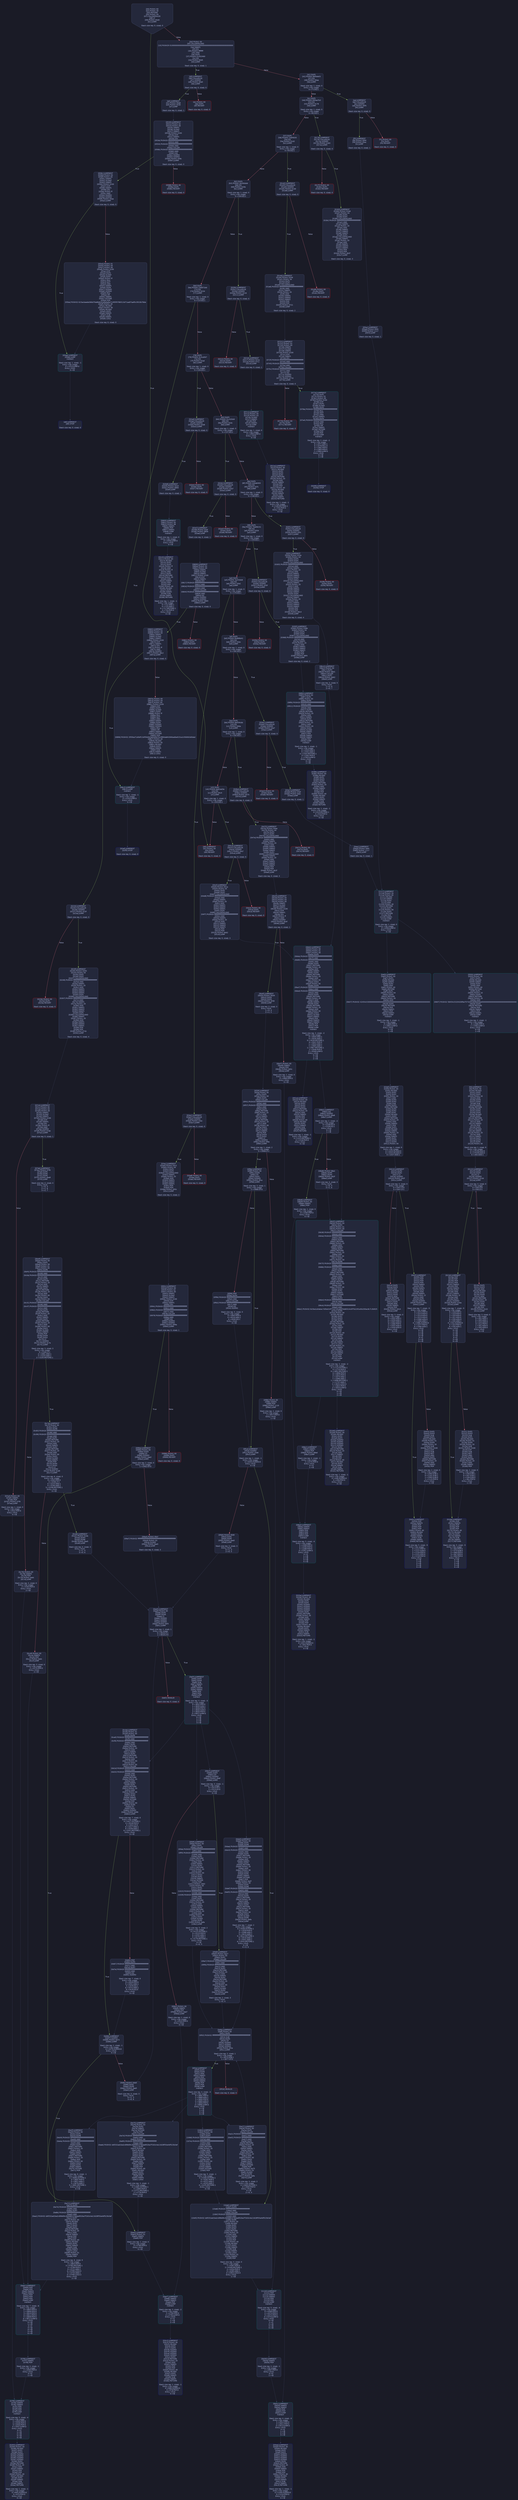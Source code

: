 digraph G {
    node [shape=box, style="filled, rounded", color="#565f89", fontcolor="#c0caf5", fontname="Helvetica", fillcolor="#24283b"];
    edge [color="#414868", fontcolor="#c0caf5", fontname="Helvetica"];
    bgcolor="#1a1b26";
    0 [ label = "[00] PUSH1 60
[02] PUSH1 40
[04] MSTORE
[05] PUSH1 04
[07] CALLDATASIZE
[08] LT
[09] PUSH2 00d0
[0c] JUMPI

Stack size req: 0, sizeΔ: 0
" shape = invhouse]
    1 [ label = "[0d] PUSH1 00
[0f] CALLDATALOAD
[10] PUSH29 0100000000000000000000000000000000000000000000000000000000
[2e] SWAP1
[2f] DIV
[30] PUSH4 ffffffff
[35] AND
[36] DUP1
[37] PUSH4 01502460
[3c] EQ
[3d] PUSH2 00d5
[40] JUMPI

Stack size req: 0, sizeΔ: 1
"]
    2 [ label = "[41] DUP1
[42] PUSH4 06fdde03
[47] EQ
[48] PUSH2 00ea
[4b] JUMPI

Stack size req: 1, sizeΔ: 0
Entry->Op usage:
	0->71:EQ:1
"]
    3 [ label = "[4c] DUP1
[4d] PUSH4 095ea7b3
[52] EQ
[53] PUSH2 0178
[56] JUMPI

Stack size req: 1, sizeΔ: 0
Entry->Op usage:
	0->82:EQ:1
"]
    4 [ label = "[57] DUP1
[58] PUSH4 13af4035
[5d] EQ
[5e] PUSH2 01d2
[61] JUMPI

Stack size req: 1, sizeΔ: 0
Entry->Op usage:
	0->93:EQ:1
"]
    5 [ label = "[62] DUP1
[63] PUSH4 18160ddd
[68] EQ
[69] PUSH2 020b
[6c] JUMPI

Stack size req: 1, sizeΔ: 0
Entry->Op usage:
	0->104:EQ:1
"]
    6 [ label = "[6d] DUP1
[6e] PUSH4 23b872dd
[73] EQ
[74] PUSH2 0234
[77] JUMPI

Stack size req: 1, sizeΔ: 0
Entry->Op usage:
	0->115:EQ:1
"]
    7 [ label = "[78] DUP1
[79] PUSH4 313ce567
[7e] EQ
[7f] PUSH2 02ad
[82] JUMPI

Stack size req: 1, sizeΔ: 0
Entry->Op usage:
	0->126:EQ:1
"]
    8 [ label = "[83] DUP1
[84] PUSH4 31c420d4
[89] EQ
[8a] PUSH2 02dc
[8d] JUMPI

Stack size req: 1, sizeΔ: 0
Entry->Op usage:
	0->137:EQ:1
"]
    9 [ label = "[8e] DUP1
[8f] PUSH4 426a8493
[94] EQ
[95] PUSH2 02f1
[98] JUMPI

Stack size req: 1, sizeΔ: 0
Entry->Op usage:
	0->148:EQ:1
"]
    10 [ label = "[99] DUP1
[9a] PUSH4 70a08231
[9f] EQ
[a0] PUSH2 0354
[a3] JUMPI

Stack size req: 1, sizeΔ: 0
Entry->Op usage:
	0->159:EQ:1
"]
    11 [ label = "[a4] DUP1
[a5] PUSH4 7e1f2bb8
[aa] EQ
[ab] PUSH2 03a1
[ae] JUMPI

Stack size req: 1, sizeΔ: 0
Entry->Op usage:
	0->170:EQ:1
"]
    12 [ label = "[af] DUP1
[b0] PUSH4 95d89b41
[b5] EQ
[b6] PUSH2 03dc
[b9] JUMPI

Stack size req: 1, sizeΔ: 0
Entry->Op usage:
	0->181:EQ:1
"]
    13 [ label = "[ba] DUP1
[bb] PUSH4 a9059cbb
[c0] EQ
[c1] PUSH2 046a
[c4] JUMPI

Stack size req: 1, sizeΔ: 0
Entry->Op usage:
	0->192:EQ:1
"]
    14 [ label = "[c5] DUP1
[c6] PUSH4 dd62ed3e
[cb] EQ
[cc] PUSH2 04c4
[cf] JUMPI

Stack size req: 1, sizeΔ: 0
Entry->Op usage:
	0->203:EQ:1
"]
    15 [ label = "[d0] JUMPDEST
[d1] PUSH1 00
[d3] DUP1
[d4] REVERT

Stack size req: 0, sizeΔ: 0
" color = "red"]
    16 [ label = "[d5] JUMPDEST
[d6] CALLVALUE
[d7] ISZERO
[d8] PUSH2 00e0
[db] JUMPI

Stack size req: 0, sizeΔ: 0
"]
    17 [ label = "[dc] PUSH1 00
[de] DUP1
[df] REVERT

Stack size req: 0, sizeΔ: 0
" color = "red"]
    18 [ label = "[e0] JUMPDEST
[e1] PUSH2 00e8
[e4] PUSH2 0530
[e7] JUMP

Stack size req: 0, sizeΔ: 1
"]
    19 [ label = "[e8] JUMPDEST
[e9] STOP

Stack size req: 0, sizeΔ: 0
" color = "darkblue"]
    20 [ label = "[ea] JUMPDEST
[eb] CALLVALUE
[ec] ISZERO
[ed] PUSH2 00f5
[f0] JUMPI

Stack size req: 0, sizeΔ: 0
"]
    21 [ label = "[f1] PUSH1 00
[f3] DUP1
[f4] REVERT

Stack size req: 0, sizeΔ: 0
" color = "red"]
    22 [ label = "[f5] JUMPDEST
[f6] PUSH2 00fd
[f9] PUSH2 05ec
[fc] JUMP

Stack size req: 0, sizeΔ: 1
"]
    23 [ label = "[fd] JUMPDEST
[fe] PUSH1 40
[0100] MLOAD
[0101] DUP1
[0102] DUP1
[0103] PUSH1 20
[0105] ADD
[0106] DUP3
[0107] DUP2
[0108] SUB
[0109] DUP3
[010a] MSTORE
[010b] DUP4
[010c] DUP2
[010d] DUP2
[010e] MLOAD
[010f] DUP2
[0110] MSTORE
[0111] PUSH1 20
[0113] ADD
[0114] SWAP2
[0115] POP
[0116] DUP1
[0117] MLOAD
[0118] SWAP1
[0119] PUSH1 20
[011b] ADD
[011c] SWAP1
[011d] DUP1
[011e] DUP4
[011f] DUP4
[0120] PUSH1 00

Stack size req: 1, sizeΔ: 9
Entry->Op usage:
	0->270:MLOAD:0
	0->279:MLOAD:0
	0->283:ADD:1
"]
    24 [ label = "[0122] JUMPDEST
[0123] DUP4
[0124] DUP2
[0125] LT
[0126] ISZERO
[0127] PUSH2 013d
[012a] JUMPI

Stack size req: 4, sizeΔ: 0
Entry->Op usage:
	0->293:LT:0
	3->293:LT:1
"]
    25 [ label = "[012b] DUP1
[012c] DUP3
[012d] ADD
[012e] MLOAD
[012f] DUP2
[0130] DUP5
[0131] ADD
[0132] MSTORE
[0133] PUSH1 20
[0135] DUP2
[0136] ADD
[0137] SWAP1
[0138] POP
[0139] PUSH2 0122
[013c] JUMP

Stack size req: 3, sizeΔ: 0
Entry->Op usage:
	0->301:ADD:1
	0->305:ADD:1
	0->310:ADD:0
	0->312:POP:0
	1->301:ADD:0
	2->305:ADD:0
Entry->Exit:
	0->😵
"]
    26 [ label = "[013d] JUMPDEST
[013e] POP
[013f] POP
[0140] POP
[0141] POP
[0142] SWAP1
[0143] POP
[0144] SWAP1
[0145] DUP2
[0146] ADD
[0147] SWAP1
[0148] PUSH1 1f
[014a] AND
[014b] DUP1
[014c] ISZERO
[014d] PUSH2 016a
[0150] JUMPI

Stack size req: 7, sizeΔ: -5
Entry->Op usage:
	0->318:POP:0
	1->319:POP:0
	2->320:POP:0
	3->321:POP:0
	4->326:ADD:0
	4->330:AND:1
	4->332:ISZERO:0
	5->323:POP:0
	6->326:ADD:1
Entry->Exit:
	0->😵
	1->😵
	2->😵
	3->😵
	4->0
	5->😵
	6->😵
"]
    27 [ label = "[0151] DUP1
[0152] DUP3
[0153] SUB
[0154] DUP1
[0155] MLOAD
[0156] PUSH1 01
[0158] DUP4
[0159] PUSH1 20
[015b] SUB
[015c] PUSH2 0100
[015f] EXP
[0160] SUB
[0161] NOT
[0162] AND
[0163] DUP2
[0164] MSTORE
[0165] PUSH1 20
[0167] ADD
[0168] SWAP2
[0169] POP

Stack size req: 2, sizeΔ: 0
Entry->Op usage:
	0->339:SUB:1
	0->347:SUB:1
	1->339:SUB:0
	1->361:POP:0
Entry->Exit:
	1->😵
"]
    28 [ label = "[016a] JUMPDEST
[016b] POP
[016c] SWAP3
[016d] POP
[016e] POP
[016f] POP
[0170] PUSH1 40
[0172] MLOAD
[0173] DUP1
[0174] SWAP2
[0175] SUB
[0176] SWAP1
[0177] RETURN

Stack size req: 5, sizeΔ: -5
Entry->Op usage:
	0->363:POP:0
	1->373:SUB:0
	2->366:POP:0
	3->367:POP:0
	4->365:POP:0
Entry->Exit:
	0->😵
	1->😵
	2->😵
	3->😵
	4->😵
" color = "darkblue"]
    29 [ label = "[0178] JUMPDEST
[0179] CALLVALUE
[017a] ISZERO
[017b] PUSH2 0183
[017e] JUMPI

Stack size req: 0, sizeΔ: 0
"]
    30 [ label = "[017f] PUSH1 00
[0181] DUP1
[0182] REVERT

Stack size req: 0, sizeΔ: 0
" color = "red"]
    31 [ label = "[0183] JUMPDEST
[0184] PUSH2 01b8
[0187] PUSH1 04
[0189] DUP1
[018a] DUP1
[018b] CALLDATALOAD
[018c] PUSH20 ffffffffffffffffffffffffffffffffffffffff
[01a1] AND
[01a2] SWAP1
[01a3] PUSH1 20
[01a5] ADD
[01a6] SWAP1
[01a7] SWAP2
[01a8] SWAP1
[01a9] DUP1
[01aa] CALLDATALOAD
[01ab] SWAP1
[01ac] PUSH1 20
[01ae] ADD
[01af] SWAP1
[01b0] SWAP2
[01b1] SWAP1
[01b2] POP
[01b3] POP
[01b4] PUSH2 062f
[01b7] JUMP

Stack size req: 0, sizeΔ: 3
"]
    32 [ label = "[01b8] JUMPDEST
[01b9] PUSH1 40
[01bb] MLOAD
[01bc] DUP1
[01bd] DUP3
[01be] ISZERO
[01bf] ISZERO
[01c0] ISZERO
[01c1] ISZERO
[01c2] DUP2
[01c3] MSTORE
[01c4] PUSH1 20
[01c6] ADD
[01c7] SWAP2
[01c8] POP
[01c9] POP
[01ca] PUSH1 40
[01cc] MLOAD
[01cd] DUP1
[01ce] SWAP2
[01cf] SUB
[01d0] SWAP1
[01d1] RETURN

Stack size req: 1, sizeΔ: -1
Entry->Op usage:
	0->446:ISZERO:0
	0->456:POP:0
Entry->Exit:
	0->😵
" color = "darkblue"]
    33 [ label = "[01d2] JUMPDEST
[01d3] CALLVALUE
[01d4] ISZERO
[01d5] PUSH2 01dd
[01d8] JUMPI

Stack size req: 0, sizeΔ: 0
"]
    34 [ label = "[01d9] PUSH1 00
[01db] DUP1
[01dc] REVERT

Stack size req: 0, sizeΔ: 0
" color = "red"]
    35 [ label = "[01dd] JUMPDEST
[01de] PUSH2 0209
[01e1] PUSH1 04
[01e3] DUP1
[01e4] DUP1
[01e5] CALLDATALOAD
[01e6] PUSH20 ffffffffffffffffffffffffffffffffffffffff
[01fb] AND
[01fc] SWAP1
[01fd] PUSH1 20
[01ff] ADD
[0200] SWAP1
[0201] SWAP2
[0202] SWAP1
[0203] POP
[0204] POP
[0205] PUSH2 0721
[0208] JUMP

Stack size req: 0, sizeΔ: 2
"]
    36 [ label = "[0209] JUMPDEST
[020a] STOP

Stack size req: 0, sizeΔ: 0
" color = "darkblue"]
    37 [ label = "[020b] JUMPDEST
[020c] CALLVALUE
[020d] ISZERO
[020e] PUSH2 0216
[0211] JUMPI

Stack size req: 0, sizeΔ: 0
"]
    38 [ label = "[0212] PUSH1 00
[0214] DUP1
[0215] REVERT

Stack size req: 0, sizeΔ: 0
" color = "red"]
    39 [ label = "[0216] JUMPDEST
[0217] PUSH2 021e
[021a] PUSH2 07c1
[021d] JUMP

Stack size req: 0, sizeΔ: 1
"]
    40 [ label = "[021e] JUMPDEST
[021f] PUSH1 40
[0221] MLOAD
[0222] DUP1
[0223] DUP3
[0224] DUP2
[0225] MSTORE
[0226] PUSH1 20
[0228] ADD
[0229] SWAP2
[022a] POP
[022b] POP
[022c] PUSH1 40
[022e] MLOAD
[022f] DUP1
[0230] SWAP2
[0231] SUB
[0232] SWAP1
[0233] RETURN

Stack size req: 1, sizeΔ: -1
Entry->Op usage:
	0->549:MSTORE:1
	0->554:POP:0
Entry->Exit:
	0->😵
" color = "darkblue"]
    41 [ label = "[0234] JUMPDEST
[0235] CALLVALUE
[0236] ISZERO
[0237] PUSH2 023f
[023a] JUMPI

Stack size req: 0, sizeΔ: 0
"]
    42 [ label = "[023b] PUSH1 00
[023d] DUP1
[023e] REVERT

Stack size req: 0, sizeΔ: 0
" color = "red"]
    43 [ label = "[023f] JUMPDEST
[0240] PUSH2 0293
[0243] PUSH1 04
[0245] DUP1
[0246] DUP1
[0247] CALLDATALOAD
[0248] PUSH20 ffffffffffffffffffffffffffffffffffffffff
[025d] AND
[025e] SWAP1
[025f] PUSH1 20
[0261] ADD
[0262] SWAP1
[0263] SWAP2
[0264] SWAP1
[0265] DUP1
[0266] CALLDATALOAD
[0267] PUSH20 ffffffffffffffffffffffffffffffffffffffff
[027c] AND
[027d] SWAP1
[027e] PUSH1 20
[0280] ADD
[0281] SWAP1
[0282] SWAP2
[0283] SWAP1
[0284] DUP1
[0285] CALLDATALOAD
[0286] SWAP1
[0287] PUSH1 20
[0289] ADD
[028a] SWAP1
[028b] SWAP2
[028c] SWAP1
[028d] POP
[028e] POP
[028f] PUSH2 07cb
[0292] JUMP

Stack size req: 0, sizeΔ: 4
"]
    44 [ label = "[0293] JUMPDEST
[0294] PUSH1 40
[0296] MLOAD
[0297] DUP1
[0298] DUP3
[0299] ISZERO
[029a] ISZERO
[029b] ISZERO
[029c] ISZERO
[029d] DUP2
[029e] MSTORE
[029f] PUSH1 20
[02a1] ADD
[02a2] SWAP2
[02a3] POP
[02a4] POP
[02a5] PUSH1 40
[02a7] MLOAD
[02a8] DUP1
[02a9] SWAP2
[02aa] SUB
[02ab] SWAP1
[02ac] RETURN

Stack size req: 1, sizeΔ: -1
Entry->Op usage:
	0->665:ISZERO:0
	0->675:POP:0
Entry->Exit:
	0->😵
" color = "darkblue"]
    45 [ label = "[02ad] JUMPDEST
[02ae] CALLVALUE
[02af] ISZERO
[02b0] PUSH2 02b8
[02b3] JUMPI

Stack size req: 0, sizeΔ: 0
"]
    46 [ label = "[02b4] PUSH1 00
[02b6] DUP1
[02b7] REVERT

Stack size req: 0, sizeΔ: 0
" color = "red"]
    47 [ label = "[02b8] JUMPDEST
[02b9] PUSH2 02c0
[02bc] PUSH2 0800
[02bf] JUMP

Stack size req: 0, sizeΔ: 1
"]
    48 [ label = "[02c0] JUMPDEST
[02c1] PUSH1 40
[02c3] MLOAD
[02c4] DUP1
[02c5] DUP3
[02c6] PUSH1 ff
[02c8] AND
[02c9] PUSH1 ff
[02cb] AND
[02cc] DUP2
[02cd] MSTORE
[02ce] PUSH1 20
[02d0] ADD
[02d1] SWAP2
[02d2] POP
[02d3] POP
[02d4] PUSH1 40
[02d6] MLOAD
[02d7] DUP1
[02d8] SWAP2
[02d9] SUB
[02da] SWAP1
[02db] RETURN

Stack size req: 1, sizeΔ: -1
Entry->Op usage:
	0->712:AND:1
	0->715:AND:1
	0->717:MSTORE:1
	0->722:POP:0
Entry->Exit:
	0->😵
" color = "darkblue"]
    49 [ label = "[02dc] JUMPDEST
[02dd] CALLVALUE
[02de] ISZERO
[02df] PUSH2 02e7
[02e2] JUMPI

Stack size req: 0, sizeΔ: 0
"]
    50 [ label = "[02e3] PUSH1 00
[02e5] DUP1
[02e6] REVERT

Stack size req: 0, sizeΔ: 0
" color = "red"]
    51 [ label = "[02e7] JUMPDEST
[02e8] PUSH2 02ef
[02eb] PUSH2 0809
[02ee] JUMP

Stack size req: 0, sizeΔ: 1
"]
    52 [ label = "[02ef] JUMPDEST
[02f0] STOP

Stack size req: 0, sizeΔ: 0
" color = "darkblue"]
    53 [ label = "[02f1] JUMPDEST
[02f2] CALLVALUE
[02f3] ISZERO
[02f4] PUSH2 02fc
[02f7] JUMPI

Stack size req: 0, sizeΔ: 0
"]
    54 [ label = "[02f8] PUSH1 00
[02fa] DUP1
[02fb] REVERT

Stack size req: 0, sizeΔ: 0
" color = "red"]
    55 [ label = "[02fc] JUMPDEST
[02fd] PUSH2 033a
[0300] PUSH1 04
[0302] DUP1
[0303] DUP1
[0304] CALLDATALOAD
[0305] PUSH20 ffffffffffffffffffffffffffffffffffffffff
[031a] AND
[031b] SWAP1
[031c] PUSH1 20
[031e] ADD
[031f] SWAP1
[0320] SWAP2
[0321] SWAP1
[0322] DUP1
[0323] CALLDATALOAD
[0324] SWAP1
[0325] PUSH1 20
[0327] ADD
[0328] SWAP1
[0329] SWAP2
[032a] SWAP1
[032b] DUP1
[032c] CALLDATALOAD
[032d] SWAP1
[032e] PUSH1 20
[0330] ADD
[0331] SWAP1
[0332] SWAP2
[0333] SWAP1
[0334] POP
[0335] POP
[0336] PUSH2 08c4
[0339] JUMP

Stack size req: 0, sizeΔ: 4
"]
    56 [ label = "[033a] JUMPDEST
[033b] PUSH1 40
[033d] MLOAD
[033e] DUP1
[033f] DUP3
[0340] ISZERO
[0341] ISZERO
[0342] ISZERO
[0343] ISZERO
[0344] DUP2
[0345] MSTORE
[0346] PUSH1 20
[0348] ADD
[0349] SWAP2
[034a] POP
[034b] POP
[034c] PUSH1 40
[034e] MLOAD
[034f] DUP1
[0350] SWAP2
[0351] SUB
[0352] SWAP1
[0353] RETURN

Stack size req: 1, sizeΔ: -1
Entry->Op usage:
	0->832:ISZERO:0
	0->842:POP:0
Entry->Exit:
	0->😵
" color = "darkblue"]
    57 [ label = "[0354] JUMPDEST
[0355] CALLVALUE
[0356] ISZERO
[0357] PUSH2 035f
[035a] JUMPI

Stack size req: 0, sizeΔ: 0
"]
    58 [ label = "[035b] PUSH1 00
[035d] DUP1
[035e] REVERT

Stack size req: 0, sizeΔ: 0
" color = "red"]
    59 [ label = "[035f] JUMPDEST
[0360] PUSH2 038b
[0363] PUSH1 04
[0365] DUP1
[0366] DUP1
[0367] CALLDATALOAD
[0368] PUSH20 ffffffffffffffffffffffffffffffffffffffff
[037d] AND
[037e] SWAP1
[037f] PUSH1 20
[0381] ADD
[0382] SWAP1
[0383] SWAP2
[0384] SWAP1
[0385] POP
[0386] POP
[0387] PUSH2 08f4
[038a] JUMP

Stack size req: 0, sizeΔ: 2
"]
    60 [ label = "[038b] JUMPDEST
[038c] PUSH1 40
[038e] MLOAD
[038f] DUP1
[0390] DUP3
[0391] DUP2
[0392] MSTORE
[0393] PUSH1 20
[0395] ADD
[0396] SWAP2
[0397] POP
[0398] POP
[0399] PUSH1 40
[039b] MLOAD
[039c] DUP1
[039d] SWAP2
[039e] SUB
[039f] SWAP1
[03a0] RETURN

Stack size req: 1, sizeΔ: -1
Entry->Op usage:
	0->914:MSTORE:1
	0->919:POP:0
Entry->Exit:
	0->😵
" color = "darkblue"]
    61 [ label = "[03a1] JUMPDEST
[03a2] CALLVALUE
[03a3] ISZERO
[03a4] PUSH2 03ac
[03a7] JUMPI

Stack size req: 0, sizeΔ: 0
"]
    62 [ label = "[03a8] PUSH1 00
[03aa] DUP1
[03ab] REVERT

Stack size req: 0, sizeΔ: 0
" color = "red"]
    63 [ label = "[03ac] JUMPDEST
[03ad] PUSH2 03c2
[03b0] PUSH1 04
[03b2] DUP1
[03b3] DUP1
[03b4] CALLDATALOAD
[03b5] SWAP1
[03b6] PUSH1 20
[03b8] ADD
[03b9] SWAP1
[03ba] SWAP2
[03bb] SWAP1
[03bc] POP
[03bd] POP
[03be] PUSH2 093c
[03c1] JUMP

Stack size req: 0, sizeΔ: 2
"]
    64 [ label = "[03c2] JUMPDEST
[03c3] PUSH1 40
[03c5] MLOAD
[03c6] DUP1
[03c7] DUP3
[03c8] ISZERO
[03c9] ISZERO
[03ca] ISZERO
[03cb] ISZERO
[03cc] DUP2
[03cd] MSTORE
[03ce] PUSH1 20
[03d0] ADD
[03d1] SWAP2
[03d2] POP
[03d3] POP
[03d4] PUSH1 40
[03d6] MLOAD
[03d7] DUP1
[03d8] SWAP2
[03d9] SUB
[03da] SWAP1
[03db] RETURN

Stack size req: 1, sizeΔ: -1
Entry->Op usage:
	0->968:ISZERO:0
	0->978:POP:0
Entry->Exit:
	0->😵
" color = "darkblue"]
    65 [ label = "[03dc] JUMPDEST
[03dd] CALLVALUE
[03de] ISZERO
[03df] PUSH2 03e7
[03e2] JUMPI

Stack size req: 0, sizeΔ: 0
"]
    66 [ label = "[03e3] PUSH1 00
[03e5] DUP1
[03e6] REVERT

Stack size req: 0, sizeΔ: 0
" color = "red"]
    67 [ label = "[03e7] JUMPDEST
[03e8] PUSH2 03ef
[03eb] PUSH2 0aec
[03ee] JUMP

Stack size req: 0, sizeΔ: 1
"]
    68 [ label = "[03ef] JUMPDEST
[03f0] PUSH1 40
[03f2] MLOAD
[03f3] DUP1
[03f4] DUP1
[03f5] PUSH1 20
[03f7] ADD
[03f8] DUP3
[03f9] DUP2
[03fa] SUB
[03fb] DUP3
[03fc] MSTORE
[03fd] DUP4
[03fe] DUP2
[03ff] DUP2
[0400] MLOAD
[0401] DUP2
[0402] MSTORE
[0403] PUSH1 20
[0405] ADD
[0406] SWAP2
[0407] POP
[0408] DUP1
[0409] MLOAD
[040a] SWAP1
[040b] PUSH1 20
[040d] ADD
[040e] SWAP1
[040f] DUP1
[0410] DUP4
[0411] DUP4
[0412] PUSH1 00

Stack size req: 1, sizeΔ: 9
Entry->Op usage:
	0->1024:MLOAD:0
	0->1033:MLOAD:0
	0->1037:ADD:1
"]
    69 [ label = "[0414] JUMPDEST
[0415] DUP4
[0416] DUP2
[0417] LT
[0418] ISZERO
[0419] PUSH2 042f
[041c] JUMPI

Stack size req: 4, sizeΔ: 0
Entry->Op usage:
	0->1047:LT:0
	3->1047:LT:1
"]
    70 [ label = "[041d] DUP1
[041e] DUP3
[041f] ADD
[0420] MLOAD
[0421] DUP2
[0422] DUP5
[0423] ADD
[0424] MSTORE
[0425] PUSH1 20
[0427] DUP2
[0428] ADD
[0429] SWAP1
[042a] POP
[042b] PUSH2 0414
[042e] JUMP

Stack size req: 3, sizeΔ: 0
Entry->Op usage:
	0->1055:ADD:1
	0->1059:ADD:1
	0->1064:ADD:0
	0->1066:POP:0
	1->1055:ADD:0
	2->1059:ADD:0
Entry->Exit:
	0->😵
"]
    71 [ label = "[042f] JUMPDEST
[0430] POP
[0431] POP
[0432] POP
[0433] POP
[0434] SWAP1
[0435] POP
[0436] SWAP1
[0437] DUP2
[0438] ADD
[0439] SWAP1
[043a] PUSH1 1f
[043c] AND
[043d] DUP1
[043e] ISZERO
[043f] PUSH2 045c
[0442] JUMPI

Stack size req: 7, sizeΔ: -5
Entry->Op usage:
	0->1072:POP:0
	1->1073:POP:0
	2->1074:POP:0
	3->1075:POP:0
	4->1080:ADD:0
	4->1084:AND:1
	4->1086:ISZERO:0
	5->1077:POP:0
	6->1080:ADD:1
Entry->Exit:
	0->😵
	1->😵
	2->😵
	3->😵
	4->0
	5->😵
	6->😵
"]
    72 [ label = "[0443] DUP1
[0444] DUP3
[0445] SUB
[0446] DUP1
[0447] MLOAD
[0448] PUSH1 01
[044a] DUP4
[044b] PUSH1 20
[044d] SUB
[044e] PUSH2 0100
[0451] EXP
[0452] SUB
[0453] NOT
[0454] AND
[0455] DUP2
[0456] MSTORE
[0457] PUSH1 20
[0459] ADD
[045a] SWAP2
[045b] POP

Stack size req: 2, sizeΔ: 0
Entry->Op usage:
	0->1093:SUB:1
	0->1101:SUB:1
	1->1093:SUB:0
	1->1115:POP:0
Entry->Exit:
	1->😵
"]
    73 [ label = "[045c] JUMPDEST
[045d] POP
[045e] SWAP3
[045f] POP
[0460] POP
[0461] POP
[0462] PUSH1 40
[0464] MLOAD
[0465] DUP1
[0466] SWAP2
[0467] SUB
[0468] SWAP1
[0469] RETURN

Stack size req: 5, sizeΔ: -5
Entry->Op usage:
	0->1117:POP:0
	1->1127:SUB:0
	2->1120:POP:0
	3->1121:POP:0
	4->1119:POP:0
Entry->Exit:
	0->😵
	1->😵
	2->😵
	3->😵
	4->😵
" color = "darkblue"]
    74 [ label = "[046a] JUMPDEST
[046b] CALLVALUE
[046c] ISZERO
[046d] PUSH2 0475
[0470] JUMPI

Stack size req: 0, sizeΔ: 0
"]
    75 [ label = "[0471] PUSH1 00
[0473] DUP1
[0474] REVERT

Stack size req: 0, sizeΔ: 0
" color = "red"]
    76 [ label = "[0475] JUMPDEST
[0476] PUSH2 04aa
[0479] PUSH1 04
[047b] DUP1
[047c] DUP1
[047d] CALLDATALOAD
[047e] PUSH20 ffffffffffffffffffffffffffffffffffffffff
[0493] AND
[0494] SWAP1
[0495] PUSH1 20
[0497] ADD
[0498] SWAP1
[0499] SWAP2
[049a] SWAP1
[049b] DUP1
[049c] CALLDATALOAD
[049d] SWAP1
[049e] PUSH1 20
[04a0] ADD
[04a1] SWAP1
[04a2] SWAP2
[04a3] SWAP1
[04a4] POP
[04a5] POP
[04a6] PUSH2 0b2f
[04a9] JUMP

Stack size req: 0, sizeΔ: 3
"]
    77 [ label = "[04aa] JUMPDEST
[04ab] PUSH1 40
[04ad] MLOAD
[04ae] DUP1
[04af] DUP3
[04b0] ISZERO
[04b1] ISZERO
[04b2] ISZERO
[04b3] ISZERO
[04b4] DUP2
[04b5] MSTORE
[04b6] PUSH1 20
[04b8] ADD
[04b9] SWAP2
[04ba] POP
[04bb] POP
[04bc] PUSH1 40
[04be] MLOAD
[04bf] DUP1
[04c0] SWAP2
[04c1] SUB
[04c2] SWAP1
[04c3] RETURN

Stack size req: 1, sizeΔ: -1
Entry->Op usage:
	0->1200:ISZERO:0
	0->1210:POP:0
Entry->Exit:
	0->😵
" color = "darkblue"]
    78 [ label = "[04c4] JUMPDEST
[04c5] CALLVALUE
[04c6] ISZERO
[04c7] PUSH2 04cf
[04ca] JUMPI

Stack size req: 0, sizeΔ: 0
"]
    79 [ label = "[04cb] PUSH1 00
[04cd] DUP1
[04ce] REVERT

Stack size req: 0, sizeΔ: 0
" color = "red"]
    80 [ label = "[04cf] JUMPDEST
[04d0] PUSH2 051a
[04d3] PUSH1 04
[04d5] DUP1
[04d6] DUP1
[04d7] CALLDATALOAD
[04d8] PUSH20 ffffffffffffffffffffffffffffffffffffffff
[04ed] AND
[04ee] SWAP1
[04ef] PUSH1 20
[04f1] ADD
[04f2] SWAP1
[04f3] SWAP2
[04f4] SWAP1
[04f5] DUP1
[04f6] CALLDATALOAD
[04f7] PUSH20 ffffffffffffffffffffffffffffffffffffffff
[050c] AND
[050d] SWAP1
[050e] PUSH1 20
[0510] ADD
[0511] SWAP1
[0512] SWAP2
[0513] SWAP1
[0514] POP
[0515] POP
[0516] PUSH2 0b62
[0519] JUMP

Stack size req: 0, sizeΔ: 3
"]
    81 [ label = "[051a] JUMPDEST
[051b] PUSH1 40
[051d] MLOAD
[051e] DUP1
[051f] DUP3
[0520] DUP2
[0521] MSTORE
[0522] PUSH1 20
[0524] ADD
[0525] SWAP2
[0526] POP
[0527] POP
[0528] PUSH1 40
[052a] MLOAD
[052b] DUP1
[052c] SWAP2
[052d] SUB
[052e] SWAP1
[052f] RETURN

Stack size req: 1, sizeΔ: -1
Entry->Op usage:
	0->1313:MSTORE:1
	0->1318:POP:0
Entry->Exit:
	0->😵
" color = "darkblue"]
    82 [ label = "[0530] JUMPDEST
[0531] PUSH1 02
[0533] PUSH1 00
[0535] SWAP1
[0536] SLOAD
[0537] SWAP1
[0538] PUSH2 0100
[053b] EXP
[053c] SWAP1
[053d] DIV
[053e] PUSH20 ffffffffffffffffffffffffffffffffffffffff
[0553] AND
[0554] PUSH20 ffffffffffffffffffffffffffffffffffffffff
[0569] AND
[056a] CALLER
[056b] PUSH20 ffffffffffffffffffffffffffffffffffffffff
[0580] AND
[0581] EQ
[0582] ISZERO
[0583] ISZERO
[0584] PUSH2 058c
[0587] JUMPI

Stack size req: 0, sizeΔ: 0
"]
    83 [ label = "[0588] PUSH1 00
[058a] DUP1
[058b] REVERT

Stack size req: 0, sizeΔ: 0
" color = "red"]
    84 [ label = "[058c] JUMPDEST
[058d] PUSH1 04
[058f] PUSH1 00
[0591] SWAP1
[0592] SLOAD
[0593] SWAP1
[0594] PUSH2 0100
[0597] EXP
[0598] SWAP1
[0599] DIV
[059a] PUSH1 ff
[059c] AND
[059d] ISZERO
[059e] ISZERO
[059f] PUSH2 05ea
[05a2] JUMPI

Stack size req: 0, sizeΔ: 0
"]
    85 [ label = "[05a3] PUSH1 01
[05a5] PUSH1 04
[05a7] PUSH1 00
[05a9] PUSH2 0100
[05ac] EXP
[05ad] DUP2
[05ae] SLOAD
[05af] DUP2
[05b0] PUSH1 ff
[05b2] MUL
[05b3] NOT
[05b4] AND
[05b5] SWAP1
[05b6] DUP4
[05b7] ISZERO
[05b8] ISZERO
[05b9] MUL
[05ba] OR
[05bb] SWAP1
[05bc] SSTORE
[05bd] POP
[05be] PUSH32 615acbaede366d76a8b8cb2a9ada6a71495f0786513d71aa97aaf0c3910b78de
[05df] PUSH1 40
[05e1] MLOAD
[05e2] PUSH1 40
[05e4] MLOAD
[05e5] DUP1
[05e6] SWAP2
[05e7] SUB
[05e8] SWAP1
[05e9] LOG1

Stack size req: 0, sizeΔ: 0
"]
    86 [ label = "[05ea] JUMPDEST
[05eb] JUMP
Indirect!

Stack size req: 1, sizeΔ: -1
Entry->Op usage:
	0->1515:JUMP:0
Entry->Exit:
	0->😵
" color = "teal"]
    87 [ label = "[05ec] JUMPDEST
[05ed] PUSH2 05f4
[05f0] PUSH2 1117
[05f3] JUMP

Stack size req: 0, sizeΔ: 1
"]
    88 [ label = "[05f4] JUMPDEST
[05f5] PUSH1 40
[05f7] DUP1
[05f8] MLOAD
[05f9] SWAP1
[05fa] DUP2
[05fb] ADD
[05fc] PUSH1 40
[05fe] MSTORE
[05ff] DUP1
[0600] PUSH1 10
[0602] DUP2
[0603] MSTORE
[0604] PUSH1 20
[0606] ADD
[0607] PUSH32 58454c5320426f6e757320546f6b656e00000000000000000000000000000000
[0628] DUP2
[0629] MSTORE
[062a] POP
[062b] SWAP1
[062c] POP
[062d] SWAP1
[062e] JUMP
Indirect!

Stack size req: 2, sizeΔ: -1
Entry->Op usage:
	0->1580:POP:0
	1->1582:JUMP:0
Entry->Exit:
	0->😵
	1->😵
" color = "teal"]
    89 [ label = "[062f] JUMPDEST
[0630] PUSH1 00
[0632] DUP2
[0633] PUSH1 01
[0635] PUSH1 00
[0637] CALLER
[0638] PUSH20 ffffffffffffffffffffffffffffffffffffffff
[064d] AND
[064e] PUSH20 ffffffffffffffffffffffffffffffffffffffff
[0663] AND
[0664] DUP2
[0665] MSTORE
[0666] PUSH1 20
[0668] ADD
[0669] SWAP1
[066a] DUP2
[066b] MSTORE
[066c] PUSH1 20
[066e] ADD
[066f] PUSH1 00
[0671] SHA3
[0672] PUSH1 00
[0674] DUP6
[0675] PUSH20 ffffffffffffffffffffffffffffffffffffffff
[068a] AND
[068b] PUSH20 ffffffffffffffffffffffffffffffffffffffff
[06a0] AND
[06a1] DUP2
[06a2] MSTORE
[06a3] PUSH1 20
[06a5] ADD
[06a6] SWAP1
[06a7] DUP2
[06a8] MSTORE
[06a9] PUSH1 20
[06ab] ADD
[06ac] PUSH1 00
[06ae] SHA3
[06af] DUP2
[06b0] SWAP1
[06b1] SSTORE
[06b2] POP
[06b3] DUP3
[06b4] PUSH20 ffffffffffffffffffffffffffffffffffffffff
[06c9] AND
[06ca] CALLER
[06cb] PUSH20 ffffffffffffffffffffffffffffffffffffffff
[06e0] AND
[06e1] PUSH32 8c5be1e5ebec7d5bd14f71427d1e84f3dd0314c0f7b2291e5b200ac8c7c3b925
[0702] DUP5
[0703] PUSH1 40
[0705] MLOAD
[0706] DUP1
[0707] DUP3
[0708] DUP2
[0709] MSTORE
[070a] PUSH1 20
[070c] ADD
[070d] SWAP2
[070e] POP
[070f] POP
[0710] PUSH1 40
[0712] MLOAD
[0713] DUP1
[0714] SWAP2
[0715] SUB
[0716] SWAP1
[0717] LOG3
[0718] PUSH1 01
[071a] SWAP1
[071b] POP
[071c] SWAP3
[071d] SWAP2
[071e] POP
[071f] POP
[0720] JUMP
Indirect!

Stack size req: 3, sizeΔ: -2
Entry->Op usage:
	0->1713:SSTORE:1
	0->1714:POP:0
	0->1801:MSTORE:1
	0->1806:POP:0
	0->1823:POP:0
	1->1674:AND:1
	1->1696:AND:1
	1->1698:MSTORE:1
	1->1737:AND:1
	1->1815:LOG3:4
	1->1822:POP:0
	2->1824:JUMP:0
Entry->Exit:
	0->😵
	1->😵
	2->😵
" color = "teal"]
    90 [ label = "[0721] JUMPDEST
[0722] PUSH1 02
[0724] PUSH1 00
[0726] SWAP1
[0727] SLOAD
[0728] SWAP1
[0729] PUSH2 0100
[072c] EXP
[072d] SWAP1
[072e] DIV
[072f] PUSH20 ffffffffffffffffffffffffffffffffffffffff
[0744] AND
[0745] PUSH20 ffffffffffffffffffffffffffffffffffffffff
[075a] AND
[075b] CALLER
[075c] PUSH20 ffffffffffffffffffffffffffffffffffffffff
[0771] AND
[0772] EQ
[0773] ISZERO
[0774] ISZERO
[0775] PUSH2 077d
[0778] JUMPI

Stack size req: 0, sizeΔ: 0
"]
    91 [ label = "[0779] PUSH1 00
[077b] DUP1
[077c] REVERT

Stack size req: 0, sizeΔ: 0
" color = "red"]
    92 [ label = "[077d] JUMPDEST
[077e] DUP1
[077f] PUSH1 02
[0781] PUSH1 00
[0783] PUSH2 0100
[0786] EXP
[0787] DUP2
[0788] SLOAD
[0789] DUP2
[078a] PUSH20 ffffffffffffffffffffffffffffffffffffffff
[079f] MUL
[07a0] NOT
[07a1] AND
[07a2] SWAP1
[07a3] DUP4
[07a4] PUSH20 ffffffffffffffffffffffffffffffffffffffff
[07b9] AND
[07ba] MUL
[07bb] OR
[07bc] SWAP1
[07bd] SSTORE
[07be] POP
[07bf] POP
[07c0] JUMP
Indirect!

Stack size req: 2, sizeΔ: -2
Entry->Op usage:
	0->1977:AND:1
	0->1978:MUL:0
	0->1982:POP:0
	0->1983:POP:0
	1->1984:JUMP:0
Entry->Exit:
	0->😵
	1->😵
" color = "teal"]
    93 [ label = "[07c1] JUMPDEST
[07c2] PUSH1 00
[07c4] PUSH1 03
[07c6] SLOAD
[07c7] SWAP1
[07c8] POP
[07c9] SWAP1
[07ca] JUMP
Indirect!

Stack size req: 1, sizeΔ: 0
Entry->Op usage:
	0->1994:JUMP:0
Entry->Exit:
	0->😵
" color = "teal"]
    94 [ label = "[07cb] JUMPDEST
[07cc] PUSH1 00
[07ce] PUSH1 04
[07d0] PUSH1 00
[07d2] SWAP1
[07d3] SLOAD
[07d4] SWAP1
[07d5] PUSH2 0100
[07d8] EXP
[07d9] SWAP1
[07da] DIV
[07db] PUSH1 ff
[07dd] AND
[07de] ISZERO
[07df] PUSH2 07eb
[07e2] JUMPI

Stack size req: 0, sizeΔ: 1
"]
    95 [ label = "[07e3] PUSH1 00
[07e5] SWAP1
[07e6] POP
[07e7] PUSH2 07f9
[07ea] JUMP

Stack size req: 1, sizeΔ: 0
Entry->Op usage:
	0->2022:POP:0
Entry->Exit:
	0->😵
"]
    96 [ label = "[07eb] JUMPDEST
[07ec] PUSH2 07f6
[07ef] DUP5
[07f0] DUP5
[07f1] DUP5
[07f2] PUSH2 0be9
[07f5] JUMP

Stack size req: 4, sizeΔ: 4
Entry->Exit:
	1->0, 5
	2->1, 6
	3->2, 7
"]
    97 [ label = "[07f6] JUMPDEST
[07f7] SWAP1
[07f8] POP

Stack size req: 2, sizeΔ: -1
Entry->Op usage:
	1->2040:POP:0
Entry->Exit:
	0->0
	1->😵
"]
    98 [ label = "[07f9] JUMPDEST
[07fa] SWAP4
[07fb] SWAP3
[07fc] POP
[07fd] POP
[07fe] POP
[07ff] JUMP
Indirect!

Stack size req: 5, sizeΔ: -4
Entry->Op usage:
	1->2045:POP:0
	2->2046:POP:0
	3->2044:POP:0
	4->2047:JUMP:0
Entry->Exit:
	0->0
	1->😵
	2->😵
	3->😵
	4->😵
" color = "teal"]
    99 [ label = "[0800] JUMPDEST
[0801] PUSH1 00
[0803] PUSH1 08
[0805] SWAP1
[0806] POP
[0807] SWAP1
[0808] JUMP
Indirect!

Stack size req: 1, sizeΔ: 0
Entry->Op usage:
	0->2056:JUMP:0
Entry->Exit:
	0->😵
" color = "teal"]
    100 [ label = "[0809] JUMPDEST
[080a] PUSH1 02
[080c] PUSH1 00
[080e] SWAP1
[080f] SLOAD
[0810] SWAP1
[0811] PUSH2 0100
[0814] EXP
[0815] SWAP1
[0816] DIV
[0817] PUSH20 ffffffffffffffffffffffffffffffffffffffff
[082c] AND
[082d] PUSH20 ffffffffffffffffffffffffffffffffffffffff
[0842] AND
[0843] CALLER
[0844] PUSH20 ffffffffffffffffffffffffffffffffffffffff
[0859] AND
[085a] EQ
[085b] ISZERO
[085c] ISZERO
[085d] PUSH2 0865
[0860] JUMPI

Stack size req: 0, sizeΔ: 0
"]
    101 [ label = "[0861] PUSH1 00
[0863] DUP1
[0864] REVERT

Stack size req: 0, sizeΔ: 0
" color = "red"]
    102 [ label = "[0865] JUMPDEST
[0866] PUSH1 04
[0868] PUSH1 00
[086a] SWAP1
[086b] SLOAD
[086c] SWAP1
[086d] PUSH2 0100
[0870] EXP
[0871] SWAP1
[0872] DIV
[0873] PUSH1 ff
[0875] AND
[0876] ISZERO
[0877] PUSH2 08c2
[087a] JUMPI

Stack size req: 0, sizeΔ: 0
"]
    103 [ label = "[087b] PUSH1 00
[087d] PUSH1 04
[087f] PUSH1 00
[0881] PUSH2 0100
[0884] EXP
[0885] DUP2
[0886] SLOAD
[0887] DUP2
[0888] PUSH1 ff
[088a] MUL
[088b] NOT
[088c] AND
[088d] SWAP1
[088e] DUP4
[088f] ISZERO
[0890] ISZERO
[0891] MUL
[0892] OR
[0893] SWAP1
[0894] SSTORE
[0895] POP
[0896] PUSH32 2f05ba71d0df11bf5fa562a6569d70c4f80da84284badbe015ce1456063d0ded
[08b7] PUSH1 40
[08b9] MLOAD
[08ba] PUSH1 40
[08bc] MLOAD
[08bd] DUP1
[08be] SWAP2
[08bf] SUB
[08c0] SWAP1
[08c1] LOG1

Stack size req: 0, sizeΔ: 0
"]
    104 [ label = "[08c2] JUMPDEST
[08c3] JUMP
Indirect!

Stack size req: 1, sizeΔ: -1
Entry->Op usage:
	0->2243:JUMP:0
Entry->Exit:
	0->😵
" color = "teal"]
    105 [ label = "[08c4] JUMPDEST
[08c5] PUSH1 00
[08c7] DUP3
[08c8] PUSH2 08d1
[08cb] CALLER
[08cc] DUP7
[08cd] PUSH2 0b62
[08d0] JUMP

Stack size req: 3, sizeΔ: 5
Entry->Exit:
	1->3, 6
	2->0, 7
"]
    106 [ label = "[08d1] JUMPDEST
[08d2] EQ
[08d3] ISZERO
[08d4] PUSH2 08e8
[08d7] JUMPI

Stack size req: 2, sizeΔ: -2
Entry->Op usage:
	0->2258:EQ:0
	1->2258:EQ:1
Entry->Exit:
	0->😵
	1->😵
"]
    107 [ label = "[08d8] PUSH2 08e1
[08db] DUP5
[08dc] DUP4
[08dd] PUSH2 062f
[08e0] JUMP

Stack size req: 4, sizeΔ: 3
Entry->Exit:
	1->0, 4
	3->1, 6
"]
    108 [ label = "[08e1] JUMPDEST
[08e2] SWAP1
[08e3] POP
[08e4] PUSH2 08ed
[08e7] JUMP

Stack size req: 2, sizeΔ: -1
Entry->Op usage:
	1->2275:POP:0
Entry->Exit:
	0->0
	1->😵
"]
    109 [ label = "[08e8] JUMPDEST
[08e9] PUSH1 00
[08eb] SWAP1
[08ec] POP

Stack size req: 1, sizeΔ: 0
Entry->Op usage:
	0->2284:POP:0
Entry->Exit:
	0->😵
"]
    110 [ label = "[08ed] JUMPDEST
[08ee] SWAP4
[08ef] SWAP3
[08f0] POP
[08f1] POP
[08f2] POP
[08f3] JUMP
Indirect!

Stack size req: 5, sizeΔ: -4
Entry->Op usage:
	1->2289:POP:0
	2->2290:POP:0
	3->2288:POP:0
	4->2291:JUMP:0
Entry->Exit:
	0->0
	1->😵
	2->😵
	3->😵
	4->😵
" color = "teal"]
    111 [ label = "[08f4] JUMPDEST
[08f5] PUSH1 00
[08f7] DUP1
[08f8] PUSH1 00
[08fa] DUP4
[08fb] PUSH20 ffffffffffffffffffffffffffffffffffffffff
[0910] AND
[0911] PUSH20 ffffffffffffffffffffffffffffffffffffffff
[0926] AND
[0927] DUP2
[0928] MSTORE
[0929] PUSH1 20
[092b] ADD
[092c] SWAP1
[092d] DUP2
[092e] MSTORE
[092f] PUSH1 20
[0931] ADD
[0932] PUSH1 00
[0934] SHA3
[0935] SLOAD
[0936] SWAP1
[0937] POP
[0938] SWAP2
[0939] SWAP1
[093a] POP
[093b] JUMP
Indirect!

Stack size req: 2, sizeΔ: -1
Entry->Op usage:
	0->2320:AND:1
	0->2342:AND:1
	0->2344:MSTORE:1
	0->2362:POP:0
	1->2363:JUMP:0
Entry->Exit:
	0->😵
	1->😵
" color = "teal"]
    112 [ label = "[093c] JUMPDEST
[093d] PUSH1 00
[093f] PUSH1 02
[0941] PUSH1 00
[0943] SWAP1
[0944] SLOAD
[0945] SWAP1
[0946] PUSH2 0100
[0949] EXP
[094a] SWAP1
[094b] DIV
[094c] PUSH20 ffffffffffffffffffffffffffffffffffffffff
[0961] AND
[0962] PUSH20 ffffffffffffffffffffffffffffffffffffffff
[0977] AND
[0978] CALLER
[0979] PUSH20 ffffffffffffffffffffffffffffffffffffffff
[098e] AND
[098f] EQ
[0990] ISZERO
[0991] ISZERO
[0992] PUSH2 099a
[0995] JUMPI

Stack size req: 0, sizeΔ: 1
"]
    113 [ label = "[0996] PUSH1 00
[0998] DUP1
[0999] REVERT

Stack size req: 0, sizeΔ: 0
" color = "red"]
    114 [ label = "[099a] JUMPDEST
[099b] PUSH1 00
[099d] DUP3
[099e] GT
[099f] ISZERO
[09a0] PUSH2 0ae2
[09a3] JUMPI

Stack size req: 2, sizeΔ: 0
Entry->Op usage:
	1->2462:GT:0
"]
    115 [ label = "[09a4] PUSH2 09cf
[09a7] PUSH32 ffffffffffffffffffffffffffffffffffffffffffffffffffffffffffffffff
[09c8] PUSH1 03
[09ca] SLOAD
[09cb] PUSH2 0ee5
[09ce] JUMP

Stack size req: 0, sizeΔ: 3
"]
    116 [ label = "[09cf] JUMPDEST
[09d0] DUP3
[09d1] GT
[09d2] ISZERO
[09d3] PUSH2 09df
[09d6] JUMPI

Stack size req: 3, sizeΔ: -1
Entry->Op usage:
	0->2513:GT:1
	2->2513:GT:0
Entry->Exit:
	0->😵
"]
    117 [ label = "[09d7] PUSH1 00
[09d9] SWAP1
[09da] POP
[09db] PUSH2 0ae7
[09de] JUMP

Stack size req: 1, sizeΔ: 0
Entry->Op usage:
	0->2522:POP:0
Entry->Exit:
	0->😵
"]
    118 [ label = "[09df] JUMPDEST
[09e0] PUSH2 0a27
[09e3] PUSH1 00
[09e5] DUP1
[09e6] CALLER
[09e7] PUSH20 ffffffffffffffffffffffffffffffffffffffff
[09fc] AND
[09fd] PUSH20 ffffffffffffffffffffffffffffffffffffffff
[0a12] AND
[0a13] DUP2
[0a14] MSTORE
[0a15] PUSH1 20
[0a17] ADD
[0a18] SWAP1
[0a19] DUP2
[0a1a] MSTORE
[0a1b] PUSH1 20
[0a1d] ADD
[0a1e] PUSH1 00
[0a20] SHA3
[0a21] SLOAD
[0a22] DUP4
[0a23] PUSH2 0efe
[0a26] JUMP

Stack size req: 2, sizeΔ: 3
Entry->Exit:
	1->0, 4
"]
    119 [ label = "[0a27] JUMPDEST
[0a28] PUSH1 00
[0a2a] DUP1
[0a2b] CALLER
[0a2c] PUSH20 ffffffffffffffffffffffffffffffffffffffff
[0a41] AND
[0a42] PUSH20 ffffffffffffffffffffffffffffffffffffffff
[0a57] AND
[0a58] DUP2
[0a59] MSTORE
[0a5a] PUSH1 20
[0a5c] ADD
[0a5d] SWAP1
[0a5e] DUP2
[0a5f] MSTORE
[0a60] PUSH1 20
[0a62] ADD
[0a63] PUSH1 00
[0a65] SHA3
[0a66] DUP2
[0a67] SWAP1
[0a68] SSTORE
[0a69] POP
[0a6a] PUSH2 0a75
[0a6d] PUSH1 03
[0a6f] SLOAD
[0a70] DUP4
[0a71] PUSH2 0efe
[0a74] JUMP

Stack size req: 3, sizeΔ: 2
Entry->Op usage:
	0->2664:SSTORE:1
	0->2665:POP:0
Entry->Exit:
	0->😵
	2->0, 4
"]
    120 [ label = "[0a75] JUMPDEST
[0a76] PUSH1 03
[0a78] DUP2
[0a79] SWAP1
[0a7a] SSTORE
[0a7b] POP
[0a7c] CALLER
[0a7d] PUSH20 ffffffffffffffffffffffffffffffffffffffff
[0a92] AND
[0a93] PUSH1 00
[0a95] PUSH20 ffffffffffffffffffffffffffffffffffffffff
[0aaa] AND
[0aab] PUSH32 ddf252ad1be2c89b69c2b068fc378daa952ba7f163c4a11628f55a4df523b3ef
[0acc] DUP5
[0acd] PUSH1 40
[0acf] MLOAD
[0ad0] DUP1
[0ad1] DUP3
[0ad2] DUP2
[0ad3] MSTORE
[0ad4] PUSH1 20
[0ad6] ADD
[0ad7] SWAP2
[0ad8] POP
[0ad9] POP
[0ada] PUSH1 40
[0adc] MLOAD
[0add] DUP1
[0ade] SWAP2
[0adf] SUB
[0ae0] SWAP1
[0ae1] LOG3

Stack size req: 3, sizeΔ: -1
Entry->Op usage:
	0->2682:SSTORE:1
	0->2683:POP:0
	2->2771:MSTORE:1
	2->2776:POP:0
Entry->Exit:
	0->😵
"]
    121 [ label = "[0ae2] JUMPDEST
[0ae3] PUSH1 01
[0ae5] SWAP1
[0ae6] POP

Stack size req: 1, sizeΔ: 0
Entry->Op usage:
	0->2790:POP:0
Entry->Exit:
	0->😵
"]
    122 [ label = "[0ae7] JUMPDEST
[0ae8] SWAP2
[0ae9] SWAP1
[0aea] POP
[0aeb] JUMP
Indirect!

Stack size req: 3, sizeΔ: -2
Entry->Op usage:
	1->2794:POP:0
	2->2795:JUMP:0
Entry->Exit:
	0->0
	1->😵
	2->😵
" color = "teal"]
    123 [ label = "[0aec] JUMPDEST
[0aed] PUSH2 0af4
[0af0] PUSH2 1117
[0af3] JUMP

Stack size req: 0, sizeΔ: 1
"]
    124 [ label = "[0af4] JUMPDEST
[0af5] PUSH1 40
[0af7] DUP1
[0af8] MLOAD
[0af9] SWAP1
[0afa] DUP2
[0afb] ADD
[0afc] PUSH1 40
[0afe] MSTORE
[0aff] DUP1
[0b00] PUSH1 04
[0b02] DUP2
[0b03] MSTORE
[0b04] PUSH1 20
[0b06] ADD
[0b07] PUSH32 42454c5300000000000000000000000000000000000000000000000000000000
[0b28] DUP2
[0b29] MSTORE
[0b2a] POP
[0b2b] SWAP1
[0b2c] POP
[0b2d] SWAP1
[0b2e] JUMP
Indirect!

Stack size req: 2, sizeΔ: -1
Entry->Op usage:
	0->2860:POP:0
	1->2862:JUMP:0
Entry->Exit:
	0->😵
	1->😵
" color = "teal"]
    125 [ label = "[0b2f] JUMPDEST
[0b30] PUSH1 00
[0b32] PUSH1 04
[0b34] PUSH1 00
[0b36] SWAP1
[0b37] SLOAD
[0b38] SWAP1
[0b39] PUSH2 0100
[0b3c] EXP
[0b3d] SWAP1
[0b3e] DIV
[0b3f] PUSH1 ff
[0b41] AND
[0b42] ISZERO
[0b43] PUSH2 0b4f
[0b46] JUMPI

Stack size req: 0, sizeΔ: 1
"]
    126 [ label = "[0b47] PUSH1 00
[0b49] SWAP1
[0b4a] POP
[0b4b] PUSH2 0b5c
[0b4e] JUMP

Stack size req: 1, sizeΔ: 0
Entry->Op usage:
	0->2890:POP:0
Entry->Exit:
	0->😵
"]
    127 [ label = "[0b4f] JUMPDEST
[0b50] PUSH2 0b59
[0b53] DUP4
[0b54] DUP4
[0b55] PUSH2 0f39
[0b58] JUMP

Stack size req: 3, sizeΔ: 3
Entry->Exit:
	1->0, 4
	2->1, 5
"]
    128 [ label = "[0b59] JUMPDEST
[0b5a] SWAP1
[0b5b] POP

Stack size req: 2, sizeΔ: -1
Entry->Op usage:
	1->2907:POP:0
Entry->Exit:
	0->0
	1->😵
"]
    129 [ label = "[0b5c] JUMPDEST
[0b5d] SWAP3
[0b5e] SWAP2
[0b5f] POP
[0b60] POP
[0b61] JUMP
Indirect!

Stack size req: 4, sizeΔ: -3
Entry->Op usage:
	1->2912:POP:0
	2->2911:POP:0
	3->2913:JUMP:0
Entry->Exit:
	0->0
	1->😵
	2->😵
	3->😵
" color = "teal"]
    130 [ label = "[0b62] JUMPDEST
[0b63] PUSH1 00
[0b65] PUSH1 01
[0b67] PUSH1 00
[0b69] DUP5
[0b6a] PUSH20 ffffffffffffffffffffffffffffffffffffffff
[0b7f] AND
[0b80] PUSH20 ffffffffffffffffffffffffffffffffffffffff
[0b95] AND
[0b96] DUP2
[0b97] MSTORE
[0b98] PUSH1 20
[0b9a] ADD
[0b9b] SWAP1
[0b9c] DUP2
[0b9d] MSTORE
[0b9e] PUSH1 20
[0ba0] ADD
[0ba1] PUSH1 00
[0ba3] SHA3
[0ba4] PUSH1 00
[0ba6] DUP4
[0ba7] PUSH20 ffffffffffffffffffffffffffffffffffffffff
[0bbc] AND
[0bbd] PUSH20 ffffffffffffffffffffffffffffffffffffffff
[0bd2] AND
[0bd3] DUP2
[0bd4] MSTORE
[0bd5] PUSH1 20
[0bd7] ADD
[0bd8] SWAP1
[0bd9] DUP2
[0bda] MSTORE
[0bdb] PUSH1 20
[0bdd] ADD
[0bde] PUSH1 00
[0be0] SHA3
[0be1] SLOAD
[0be2] SWAP1
[0be3] POP
[0be4] SWAP3
[0be5] SWAP2
[0be6] POP
[0be7] POP
[0be8] JUMP
Indirect!

Stack size req: 3, sizeΔ: -2
Entry->Op usage:
	0->3004:AND:1
	0->3026:AND:1
	0->3028:MSTORE:1
	0->3047:POP:0
	1->2943:AND:1
	1->2965:AND:1
	1->2967:MSTORE:1
	1->3046:POP:0
	2->3048:JUMP:0
Entry->Exit:
	0->😵
	1->😵
	2->😵
" color = "teal"]
    131 [ label = "[0be9] JUMPDEST
[0bea] PUSH1 00
[0bec] DUP1
[0bed] PUSH1 00
[0bef] PUSH1 01
[0bf1] PUSH1 00
[0bf3] DUP8
[0bf4] PUSH20 ffffffffffffffffffffffffffffffffffffffff
[0c09] AND
[0c0a] PUSH20 ffffffffffffffffffffffffffffffffffffffff
[0c1f] AND
[0c20] DUP2
[0c21] MSTORE
[0c22] PUSH1 20
[0c24] ADD
[0c25] SWAP1
[0c26] DUP2
[0c27] MSTORE
[0c28] PUSH1 20
[0c2a] ADD
[0c2b] PUSH1 00
[0c2d] SHA3
[0c2e] PUSH1 00
[0c30] CALLER
[0c31] PUSH20 ffffffffffffffffffffffffffffffffffffffff
[0c46] AND
[0c47] PUSH20 ffffffffffffffffffffffffffffffffffffffff
[0c5c] AND
[0c5d] DUP2
[0c5e] MSTORE
[0c5f] PUSH1 20
[0c61] ADD
[0c62] SWAP1
[0c63] DUP2
[0c64] MSTORE
[0c65] PUSH1 20
[0c67] ADD
[0c68] PUSH1 00
[0c6a] SHA3
[0c6b] SLOAD
[0c6c] SWAP2
[0c6d] POP
[0c6e] DUP4
[0c6f] DUP3
[0c70] LT
[0c71] ISZERO
[0c72] PUSH2 0c7e
[0c75] JUMPI

Stack size req: 3, sizeΔ: 3
Entry->Op usage:
	0->3184:LT:1
	2->3081:AND:1
	2->3103:AND:1
	2->3105:MSTORE:1
"]
    132 [ label = "[0c76] PUSH1 00
[0c78] SWAP3
[0c79] POP
[0c7a] PUSH2 0edc
[0c7d] JUMP

Stack size req: 3, sizeΔ: 0
Entry->Op usage:
	2->3193:POP:0
Entry->Exit:
	2->😵
"]
    133 [ label = "[0c7e] JUMPDEST
[0c7f] PUSH1 00
[0c81] DUP1
[0c82] DUP8
[0c83] PUSH20 ffffffffffffffffffffffffffffffffffffffff
[0c98] AND
[0c99] PUSH20 ffffffffffffffffffffffffffffffffffffffff
[0cae] AND
[0caf] DUP2
[0cb0] MSTORE
[0cb1] PUSH1 20
[0cb3] ADD
[0cb4] SWAP1
[0cb5] DUP2
[0cb6] MSTORE
[0cb7] PUSH1 20
[0cb9] ADD
[0cba] PUSH1 00
[0cbc] SHA3
[0cbd] SLOAD
[0cbe] SWAP1
[0cbf] POP
[0cc0] DUP4
[0cc1] DUP2
[0cc2] LT
[0cc3] ISZERO
[0cc4] PUSH2 0cd0
[0cc7] JUMPI

Stack size req: 6, sizeΔ: 0
Entry->Op usage:
	0->3263:POP:0
	3->3266:LT:1
	5->3224:AND:1
	5->3246:AND:1
	5->3248:MSTORE:1
Entry->Exit:
	0->😵
"]
    134 [ label = "[0cc8] PUSH1 00
[0cca] SWAP3
[0ccb] POP
[0ccc] PUSH2 0edc
[0ccf] JUMP

Stack size req: 3, sizeΔ: 0
Entry->Op usage:
	2->3275:POP:0
Entry->Exit:
	2->😵
"]
    135 [ label = "[0cd0] JUMPDEST
[0cd1] PUSH2 0cda
[0cd4] DUP3
[0cd5] DUP6
[0cd6] PUSH2 0ee5
[0cd9] JUMP

Stack size req: 4, sizeΔ: 3
Entry->Exit:
	1->1, 4
	3->0, 6
"]
    136 [ label = "[0cda] JUMPDEST
[0cdb] PUSH1 01
[0cdd] PUSH1 00
[0cdf] DUP9
[0ce0] PUSH20 ffffffffffffffffffffffffffffffffffffffff
[0cf5] AND
[0cf6] PUSH20 ffffffffffffffffffffffffffffffffffffffff
[0d0b] AND
[0d0c] DUP2
[0d0d] MSTORE
[0d0e] PUSH1 20
[0d10] ADD
[0d11] SWAP1
[0d12] DUP2
[0d13] MSTORE
[0d14] PUSH1 20
[0d16] ADD
[0d17] PUSH1 00
[0d19] SHA3
[0d1a] PUSH1 00
[0d1c] CALLER
[0d1d] PUSH20 ffffffffffffffffffffffffffffffffffffffff
[0d32] AND
[0d33] PUSH20 ffffffffffffffffffffffffffffffffffffffff
[0d48] AND
[0d49] DUP2
[0d4a] MSTORE
[0d4b] PUSH1 20
[0d4d] ADD
[0d4e] SWAP1
[0d4f] DUP2
[0d50] MSTORE
[0d51] PUSH1 20
[0d53] ADD
[0d54] PUSH1 00
[0d56] SHA3
[0d57] DUP2
[0d58] SWAP1
[0d59] SSTORE
[0d5a] POP
[0d5b] PUSH1 00
[0d5d] DUP5
[0d5e] GT
[0d5f] DUP1
[0d60] ISZERO
[0d61] PUSH2 0d96
[0d64] JUMPI

Stack size req: 7, sizeΔ: 0
Entry->Op usage:
	0->3417:SSTORE:1
	0->3418:POP:0
	4->3422:GT:0
	6->3317:AND:1
	6->3339:AND:1
	6->3341:MSTORE:1
Entry->Exit:
	0->😵
"]
    137 [ label = "[0d65] POP
[0d66] DUP5
[0d67] PUSH20 ffffffffffffffffffffffffffffffffffffffff
[0d7c] AND
[0d7d] DUP7
[0d7e] PUSH20 ffffffffffffffffffffffffffffffffffffffff
[0d93] AND
[0d94] EQ
[0d95] ISZERO

Stack size req: 7, sizeΔ: 0
Entry->Op usage:
	0->3429:POP:0
	5->3452:AND:1
	5->3476:EQ:1
	6->3475:AND:1
	6->3476:EQ:0
Entry->Exit:
	0->😵
"]
    138 [ label = "[0d96] JUMPDEST
[0d97] ISZERO
[0d98] PUSH2 0e72
[0d9b] JUMPI

Stack size req: 1, sizeΔ: -1
Entry->Op usage:
	0->3479:ISZERO:0
Entry->Exit:
	0->😵
"]
    139 [ label = "[0d9c] PUSH2 0da5
[0d9f] DUP2
[0da0] DUP6
[0da1] PUSH2 0ee5
[0da4] JUMP

Stack size req: 4, sizeΔ: 3
Entry->Exit:
	0->1, 3
	3->0, 6
"]
    140 [ label = "[0da5] JUMPDEST
[0da6] PUSH1 00
[0da8] DUP1
[0da9] DUP9
[0daa] PUSH20 ffffffffffffffffffffffffffffffffffffffff
[0dbf] AND
[0dc0] PUSH20 ffffffffffffffffffffffffffffffffffffffff
[0dd5] AND
[0dd6] DUP2
[0dd7] MSTORE
[0dd8] PUSH1 20
[0dda] ADD
[0ddb] SWAP1
[0ddc] DUP2
[0ddd] MSTORE
[0dde] PUSH1 20
[0de0] ADD
[0de1] PUSH1 00
[0de3] SHA3
[0de4] DUP2
[0de5] SWAP1
[0de6] SSTORE
[0de7] POP
[0de8] PUSH2 0e2f
[0deb] PUSH1 00
[0ded] DUP1
[0dee] DUP8
[0def] PUSH20 ffffffffffffffffffffffffffffffffffffffff
[0e04] AND
[0e05] PUSH20 ffffffffffffffffffffffffffffffffffffffff
[0e1a] AND
[0e1b] DUP2
[0e1c] MSTORE
[0e1d] PUSH1 20
[0e1f] ADD
[0e20] SWAP1
[0e21] DUP2
[0e22] MSTORE
[0e23] PUSH1 20
[0e25] ADD
[0e26] PUSH1 00
[0e28] SHA3
[0e29] SLOAD
[0e2a] DUP6
[0e2b] PUSH2 0efe
[0e2e] JUMP

Stack size req: 7, sizeΔ: 2
Entry->Op usage:
	0->3558:SSTORE:1
	0->3559:POP:0
	5->3588:AND:1
	5->3610:AND:1
	5->3612:MSTORE:1
	6->3519:AND:1
	6->3541:AND:1
	6->3543:MSTORE:1
Entry->Exit:
	0->😵
	4->0, 6
"]
    141 [ label = "[0e2f] JUMPDEST
[0e30] PUSH1 00
[0e32] DUP1
[0e33] DUP8
[0e34] PUSH20 ffffffffffffffffffffffffffffffffffffffff
[0e49] AND
[0e4a] PUSH20 ffffffffffffffffffffffffffffffffffffffff
[0e5f] AND
[0e60] DUP2
[0e61] MSTORE
[0e62] PUSH1 20
[0e64] ADD
[0e65] SWAP1
[0e66] DUP2
[0e67] MSTORE
[0e68] PUSH1 20
[0e6a] ADD
[0e6b] PUSH1 00
[0e6d] SHA3
[0e6e] DUP2
[0e6f] SWAP1
[0e70] SSTORE
[0e71] POP

Stack size req: 6, sizeΔ: -1
Entry->Op usage:
	0->3696:SSTORE:1
	0->3697:POP:0
	5->3657:AND:1
	5->3679:AND:1
	5->3681:MSTORE:1
Entry->Exit:
	0->😵
"]
    142 [ label = "[0e72] JUMPDEST
[0e73] DUP5
[0e74] PUSH20 ffffffffffffffffffffffffffffffffffffffff
[0e89] AND
[0e8a] DUP7
[0e8b] PUSH20 ffffffffffffffffffffffffffffffffffffffff
[0ea0] AND
[0ea1] PUSH32 ddf252ad1be2c89b69c2b068fc378daa952ba7f163c4a11628f55a4df523b3ef
[0ec2] DUP7
[0ec3] PUSH1 40
[0ec5] MLOAD
[0ec6] DUP1
[0ec7] DUP3
[0ec8] DUP2
[0ec9] MSTORE
[0eca] PUSH1 20
[0ecc] ADD
[0ecd] SWAP2
[0ece] POP
[0ecf] POP
[0ed0] PUSH1 40
[0ed2] MLOAD
[0ed3] DUP1
[0ed4] SWAP2
[0ed5] SUB
[0ed6] SWAP1
[0ed7] LOG3
[0ed8] PUSH1 01
[0eda] SWAP3
[0edb] POP

Stack size req: 6, sizeΔ: 0
Entry->Op usage:
	2->3803:POP:0
	3->3785:MSTORE:1
	3->3790:POP:0
	4->3721:AND:1
	4->3799:LOG3:4
	5->3744:AND:1
	5->3799:LOG3:3
Entry->Exit:
	2->😵
"]
    143 [ label = "[0edc] JUMPDEST
[0edd] POP
[0ede] POP
[0edf] SWAP4
[0ee0] SWAP3
[0ee1] POP
[0ee2] POP
[0ee3] POP
[0ee4] JUMP
Indirect!

Stack size req: 7, sizeΔ: -6
Entry->Op usage:
	0->3805:POP:0
	1->3806:POP:0
	3->3810:POP:0
	4->3811:POP:0
	5->3809:POP:0
	6->3812:JUMP:0
Entry->Exit:
	0->😵
	1->😵
	2->0
	3->😵
	4->😵
	5->😵
	6->😵
" color = "teal"]
    144 [ label = "[0ee5] JUMPDEST
[0ee6] PUSH1 00
[0ee8] DUP2
[0ee9] DUP4
[0eea] LT
[0eeb] ISZERO
[0eec] ISZERO
[0eed] ISZERO
[0eee] PUSH2 0ef3
[0ef1] JUMPI

Stack size req: 2, sizeΔ: 1
Entry->Op usage:
	0->3818:LT:1
	1->3818:LT:0
"]
    145 [ label = "[0ef2] INVALID

Stack size req: 0, sizeΔ: 0
" color = "red"]
    146 [ label = "[0ef3] JUMPDEST
[0ef4] DUP2
[0ef5] DUP4
[0ef6] SUB
[0ef7] SWAP1
[0ef8] POP
[0ef9] SWAP3
[0efa] SWAP2
[0efb] POP
[0efc] POP
[0efd] JUMP
Indirect!

Stack size req: 4, sizeΔ: -3
Entry->Op usage:
	0->3832:POP:0
	1->3830:SUB:1
	1->3836:POP:0
	2->3830:SUB:0
	2->3835:POP:0
	3->3837:JUMP:0
Entry->Exit:
	0->😵
	1->😵
	2->😵
	3->😵
" color = "teal"]
    147 [ label = "[0efe] JUMPDEST
[0eff] PUSH1 00
[0f01] DUP2
[0f02] PUSH32 ffffffffffffffffffffffffffffffffffffffffffffffffffffffffffffffff
[0f23] SUB
[0f24] DUP4
[0f25] GT
[0f26] ISZERO
[0f27] ISZERO
[0f28] ISZERO
[0f29] PUSH2 0f2e
[0f2c] JUMPI

Stack size req: 2, sizeΔ: 1
Entry->Op usage:
	0->3875:SUB:1
	1->3877:GT:0
"]
    148 [ label = "[0f2d] INVALID

Stack size req: 0, sizeΔ: 0
" color = "red"]
    149 [ label = "[0f2e] JUMPDEST
[0f2f] DUP2
[0f30] DUP4
[0f31] ADD
[0f32] SWAP1
[0f33] POP
[0f34] SWAP3
[0f35] SWAP2
[0f36] POP
[0f37] POP
[0f38] JUMP
Indirect!

Stack size req: 4, sizeΔ: -3
Entry->Op usage:
	0->3891:POP:0
	1->3889:ADD:1
	1->3895:POP:0
	2->3889:ADD:0
	2->3894:POP:0
	3->3896:JUMP:0
Entry->Exit:
	0->😵
	1->😵
	2->😵
	3->😵
" color = "teal"]
    150 [ label = "[0f39] JUMPDEST
[0f3a] PUSH1 00
[0f3c] DUP1
[0f3d] PUSH1 00
[0f3f] DUP1
[0f40] CALLER
[0f41] PUSH20 ffffffffffffffffffffffffffffffffffffffff
[0f56] AND
[0f57] PUSH20 ffffffffffffffffffffffffffffffffffffffff
[0f6c] AND
[0f6d] DUP2
[0f6e] MSTORE
[0f6f] PUSH1 20
[0f71] ADD
[0f72] SWAP1
[0f73] DUP2
[0f74] MSTORE
[0f75] PUSH1 20
[0f77] ADD
[0f78] PUSH1 00
[0f7a] SHA3
[0f7b] SLOAD
[0f7c] SWAP1
[0f7d] POP
[0f7e] DUP3
[0f7f] DUP2
[0f80] LT
[0f81] ISZERO
[0f82] PUSH2 0f8e
[0f85] JUMPI

Stack size req: 1, sizeΔ: 2
Entry->Op usage:
	0->3968:LT:1
"]
    151 [ label = "[0f86] PUSH1 00
[0f88] SWAP2
[0f89] POP
[0f8a] PUSH2 1110
[0f8d] JUMP

Stack size req: 2, sizeΔ: 0
Entry->Op usage:
	1->3977:POP:0
Entry->Exit:
	1->😵
"]
    152 [ label = "[0f8e] JUMPDEST
[0f8f] PUSH1 00
[0f91] DUP4
[0f92] GT
[0f93] DUP1
[0f94] ISZERO
[0f95] PUSH2 0fca
[0f98] JUMPI

Stack size req: 3, sizeΔ: 1
Entry->Op usage:
	2->3986:GT:0
"]
    153 [ label = "[0f99] POP
[0f9a] DUP4
[0f9b] PUSH20 ffffffffffffffffffffffffffffffffffffffff
[0fb0] AND
[0fb1] CALLER
[0fb2] PUSH20 ffffffffffffffffffffffffffffffffffffffff
[0fc7] AND
[0fc8] EQ
[0fc9] ISZERO

Stack size req: 5, sizeΔ: 0
Entry->Op usage:
	0->3993:POP:0
	4->4016:AND:1
	4->4040:EQ:1
Entry->Exit:
	0->😵
"]
    154 [ label = "[0fca] JUMPDEST
[0fcb] ISZERO
[0fcc] PUSH2 10a6
[0fcf] JUMPI

Stack size req: 1, sizeΔ: -1
Entry->Op usage:
	0->4043:ISZERO:0
Entry->Exit:
	0->😵
"]
    155 [ label = "[0fd0] PUSH2 0fd9
[0fd3] DUP2
[0fd4] DUP5
[0fd5] PUSH2 0ee5
[0fd8] JUMP

Stack size req: 3, sizeΔ: 3
Entry->Exit:
	0->1, 3
	2->0, 5
"]
    156 [ label = "[0fd9] JUMPDEST
[0fda] PUSH1 00
[0fdc] DUP1
[0fdd] CALLER
[0fde] PUSH20 ffffffffffffffffffffffffffffffffffffffff
[0ff3] AND
[0ff4] PUSH20 ffffffffffffffffffffffffffffffffffffffff
[1009] AND
[100a] DUP2
[100b] MSTORE
[100c] PUSH1 20
[100e] ADD
[100f] SWAP1
[1010] DUP2
[1011] MSTORE
[1012] PUSH1 20
[1014] ADD
[1015] PUSH1 00
[1017] SHA3
[1018] DUP2
[1019] SWAP1
[101a] SSTORE
[101b] POP
[101c] PUSH2 1063
[101f] PUSH1 00
[1021] DUP1
[1022] DUP7
[1023] PUSH20 ffffffffffffffffffffffffffffffffffffffff
[1038] AND
[1039] PUSH20 ffffffffffffffffffffffffffffffffffffffff
[104e] AND
[104f] DUP2
[1050] MSTORE
[1051] PUSH1 20
[1053] ADD
[1054] SWAP1
[1055] DUP2
[1056] MSTORE
[1057] PUSH1 20
[1059] ADD
[105a] PUSH1 00
[105c] SHA3
[105d] SLOAD
[105e] DUP5
[105f] PUSH2 0efe
[1062] JUMP

Stack size req: 5, sizeΔ: 2
Entry->Op usage:
	0->4122:SSTORE:1
	0->4123:POP:0
	4->4152:AND:1
	4->4174:AND:1
	4->4176:MSTORE:1
Entry->Exit:
	0->😵
	3->0, 5
"]
    157 [ label = "[1063] JUMPDEST
[1064] PUSH1 00
[1066] DUP1
[1067] DUP7
[1068] PUSH20 ffffffffffffffffffffffffffffffffffffffff
[107d] AND
[107e] PUSH20 ffffffffffffffffffffffffffffffffffffffff
[1093] AND
[1094] DUP2
[1095] MSTORE
[1096] PUSH1 20
[1098] ADD
[1099] SWAP1
[109a] DUP2
[109b] MSTORE
[109c] PUSH1 20
[109e] ADD
[109f] PUSH1 00
[10a1] SHA3
[10a2] DUP2
[10a3] SWAP1
[10a4] SSTORE
[10a5] POP

Stack size req: 5, sizeΔ: -1
Entry->Op usage:
	0->4260:SSTORE:1
	0->4261:POP:0
	4->4221:AND:1
	4->4243:AND:1
	4->4245:MSTORE:1
Entry->Exit:
	0->😵
"]
    158 [ label = "[10a6] JUMPDEST
[10a7] DUP4
[10a8] PUSH20 ffffffffffffffffffffffffffffffffffffffff
[10bd] AND
[10be] CALLER
[10bf] PUSH20 ffffffffffffffffffffffffffffffffffffffff
[10d4] AND
[10d5] PUSH32 ddf252ad1be2c89b69c2b068fc378daa952ba7f163c4a11628f55a4df523b3ef
[10f6] DUP6
[10f7] PUSH1 40
[10f9] MLOAD
[10fa] DUP1
[10fb] DUP3
[10fc] DUP2
[10fd] MSTORE
[10fe] PUSH1 20
[1100] ADD
[1101] SWAP2
[1102] POP
[1103] POP
[1104] PUSH1 40
[1106] MLOAD
[1107] DUP1
[1108] SWAP2
[1109] SUB
[110a] SWAP1
[110b] LOG3
[110c] PUSH1 01
[110e] SWAP2
[110f] POP

Stack size req: 4, sizeΔ: 0
Entry->Op usage:
	1->4367:POP:0
	2->4349:MSTORE:1
	2->4354:POP:0
	3->4285:AND:1
	3->4363:LOG3:4
Entry->Exit:
	1->😵
"]
    159 [ label = "[1110] JUMPDEST
[1111] POP
[1112] SWAP3
[1113] SWAP2
[1114] POP
[1115] POP
[1116] JUMP
Indirect!

Stack size req: 5, sizeΔ: -4
Entry->Op usage:
	0->4369:POP:0
	2->4373:POP:0
	3->4372:POP:0
	4->4374:JUMP:0
Entry->Exit:
	0->😵
	1->0
	2->😵
	3->😵
	4->😵
" color = "teal"]
    160 [ label = "[1117] JUMPDEST
[1118] PUSH1 20
[111a] PUSH1 40
[111c] MLOAD
[111d] SWAP1
[111e] DUP2
[111f] ADD
[1120] PUSH1 40
[1122] MSTORE
[1123] DUP1
[1124] PUSH1 00
[1126] DUP2
[1127] MSTORE
[1128] POP
[1129] SWAP1
[112a] JUMP
Indirect!

Stack size req: 1, sizeΔ: 0
Entry->Op usage:
	0->4394:JUMP:0
Entry->Exit:
	0->😵
" color = "teal"]
    0 -> 1 [ label = "False" color = "#f7768e"]
    0 -> 15 [ label = "True" color = "#9ece6a"]
    1 -> 2 [ label = "False" color = "#f7768e"]
    1 -> 16 [ label = "True" color = "#9ece6a"]
    2 -> 3 [ label = "False" color = "#f7768e"]
    2 -> 20 [ label = "True" color = "#9ece6a"]
    3 -> 4 [ label = "False" color = "#f7768e"]
    3 -> 29 [ label = "True" color = "#9ece6a"]
    4 -> 5 [ label = "False" color = "#f7768e"]
    4 -> 33 [ label = "True" color = "#9ece6a"]
    5 -> 6 [ label = "False" color = "#f7768e"]
    5 -> 37 [ label = "True" color = "#9ece6a"]
    6 -> 7 [ label = "False" color = "#f7768e"]
    6 -> 41 [ label = "True" color = "#9ece6a"]
    7 -> 8 [ label = "False" color = "#f7768e"]
    7 -> 45 [ label = "True" color = "#9ece6a"]
    8 -> 9 [ label = "False" color = "#f7768e"]
    8 -> 49 [ label = "True" color = "#9ece6a"]
    9 -> 10 [ label = "False" color = "#f7768e"]
    9 -> 53 [ label = "True" color = "#9ece6a"]
    10 -> 11 [ label = "False" color = "#f7768e"]
    10 -> 57 [ label = "True" color = "#9ece6a"]
    11 -> 12 [ label = "False" color = "#f7768e"]
    11 -> 61 [ label = "True" color = "#9ece6a"]
    12 -> 13 [ label = "False" color = "#f7768e"]
    12 -> 65 [ label = "True" color = "#9ece6a"]
    13 -> 14 [ label = "False" color = "#f7768e"]
    13 -> 74 [ label = "True" color = "#9ece6a"]
    14 -> 15 [ label = "False" color = "#f7768e"]
    14 -> 78 [ label = "True" color = "#9ece6a"]
    16 -> 17 [ label = "False" color = "#f7768e"]
    16 -> 18 [ label = "True" color = "#9ece6a"]
    18 -> 82 [ ]
    20 -> 21 [ label = "False" color = "#f7768e"]
    20 -> 22 [ label = "True" color = "#9ece6a"]
    22 -> 87 [ ]
    23 -> 24 [ ]
    24 -> 25 [ label = "False" color = "#f7768e"]
    24 -> 26 [ label = "True" color = "#9ece6a"]
    25 -> 24 [ ]
    26 -> 27 [ label = "False" color = "#f7768e"]
    26 -> 28 [ label = "True" color = "#9ece6a"]
    27 -> 28 [ ]
    29 -> 30 [ label = "False" color = "#f7768e"]
    29 -> 31 [ label = "True" color = "#9ece6a"]
    31 -> 89 [ ]
    33 -> 34 [ label = "False" color = "#f7768e"]
    33 -> 35 [ label = "True" color = "#9ece6a"]
    35 -> 90 [ ]
    37 -> 38 [ label = "False" color = "#f7768e"]
    37 -> 39 [ label = "True" color = "#9ece6a"]
    39 -> 93 [ ]
    41 -> 42 [ label = "False" color = "#f7768e"]
    41 -> 43 [ label = "True" color = "#9ece6a"]
    43 -> 94 [ ]
    45 -> 46 [ label = "False" color = "#f7768e"]
    45 -> 47 [ label = "True" color = "#9ece6a"]
    47 -> 99 [ ]
    49 -> 50 [ label = "False" color = "#f7768e"]
    49 -> 51 [ label = "True" color = "#9ece6a"]
    51 -> 100 [ ]
    53 -> 54 [ label = "False" color = "#f7768e"]
    53 -> 55 [ label = "True" color = "#9ece6a"]
    55 -> 105 [ ]
    57 -> 58 [ label = "False" color = "#f7768e"]
    57 -> 59 [ label = "True" color = "#9ece6a"]
    59 -> 111 [ ]
    61 -> 62 [ label = "False" color = "#f7768e"]
    61 -> 63 [ label = "True" color = "#9ece6a"]
    63 -> 112 [ ]
    65 -> 66 [ label = "False" color = "#f7768e"]
    65 -> 67 [ label = "True" color = "#9ece6a"]
    67 -> 123 [ ]
    68 -> 69 [ ]
    69 -> 70 [ label = "False" color = "#f7768e"]
    69 -> 71 [ label = "True" color = "#9ece6a"]
    70 -> 69 [ ]
    71 -> 72 [ label = "False" color = "#f7768e"]
    71 -> 73 [ label = "True" color = "#9ece6a"]
    72 -> 73 [ ]
    74 -> 75 [ label = "False" color = "#f7768e"]
    74 -> 76 [ label = "True" color = "#9ece6a"]
    76 -> 125 [ ]
    78 -> 79 [ label = "False" color = "#f7768e"]
    78 -> 80 [ label = "True" color = "#9ece6a"]
    80 -> 130 [ ]
    82 -> 83 [ label = "False" color = "#f7768e"]
    82 -> 84 [ label = "True" color = "#9ece6a"]
    84 -> 85 [ label = "False" color = "#f7768e"]
    84 -> 86 [ label = "True" color = "#9ece6a"]
    85 -> 86 [ ]
    87 -> 160 [ ]
    90 -> 91 [ label = "False" color = "#f7768e"]
    90 -> 92 [ label = "True" color = "#9ece6a"]
    94 -> 95 [ label = "False" color = "#f7768e"]
    94 -> 96 [ label = "True" color = "#9ece6a"]
    95 -> 98 [ ]
    96 -> 131 [ ]
    97 -> 98 [ ]
    100 -> 101 [ label = "False" color = "#f7768e"]
    100 -> 102 [ label = "True" color = "#9ece6a"]
    102 -> 103 [ label = "False" color = "#f7768e"]
    102 -> 104 [ label = "True" color = "#9ece6a"]
    103 -> 104 [ ]
    105 -> 130 [ ]
    106 -> 107 [ label = "False" color = "#f7768e"]
    106 -> 109 [ label = "True" color = "#9ece6a"]
    107 -> 89 [ ]
    108 -> 110 [ ]
    109 -> 110 [ ]
    112 -> 113 [ label = "False" color = "#f7768e"]
    112 -> 114 [ label = "True" color = "#9ece6a"]
    114 -> 115 [ label = "False" color = "#f7768e"]
    114 -> 121 [ label = "True" color = "#9ece6a"]
    115 -> 144 [ ]
    116 -> 117 [ label = "False" color = "#f7768e"]
    116 -> 118 [ label = "True" color = "#9ece6a"]
    117 -> 122 [ ]
    118 -> 147 [ ]
    119 -> 147 [ ]
    120 -> 121 [ ]
    121 -> 122 [ ]
    123 -> 160 [ ]
    125 -> 126 [ label = "False" color = "#f7768e"]
    125 -> 127 [ label = "True" color = "#9ece6a"]
    126 -> 129 [ ]
    127 -> 150 [ ]
    128 -> 129 [ ]
    131 -> 132 [ label = "False" color = "#f7768e"]
    131 -> 133 [ label = "True" color = "#9ece6a"]
    132 -> 143 [ ]
    133 -> 134 [ label = "False" color = "#f7768e"]
    133 -> 135 [ label = "True" color = "#9ece6a"]
    134 -> 143 [ ]
    135 -> 144 [ ]
    136 -> 137 [ label = "False" color = "#f7768e"]
    136 -> 138 [ label = "True" color = "#9ece6a"]
    137 -> 138 [ ]
    138 -> 139 [ label = "False" color = "#f7768e"]
    138 -> 142 [ label = "True" color = "#9ece6a"]
    139 -> 144 [ ]
    140 -> 147 [ ]
    141 -> 142 [ ]
    142 -> 143 [ ]
    144 -> 145 [ label = "False" color = "#f7768e"]
    144 -> 146 [ label = "True" color = "#9ece6a"]
    147 -> 148 [ label = "False" color = "#f7768e"]
    147 -> 149 [ label = "True" color = "#9ece6a"]
    150 -> 151 [ label = "False" color = "#f7768e"]
    150 -> 152 [ label = "True" color = "#9ece6a"]
    151 -> 159 [ ]
    152 -> 153 [ label = "False" color = "#f7768e"]
    152 -> 154 [ label = "True" color = "#9ece6a"]
    153 -> 154 [ ]
    154 -> 155 [ label = "False" color = "#f7768e"]
    154 -> 158 [ label = "True" color = "#9ece6a"]
    155 -> 144 [ ]
    156 -> 147 [ ]
    157 -> 158 [ ]
    158 -> 159 [ ]
    86 -> 19 [ ]
    160 -> 88 [ ]
    88 -> 23 [ ]
    89 -> 32 [ ]
    92 -> 36 [ ]
    93 -> 40 [ ]
    146 -> 136 [ ]
    143 -> 97 [ ]
    98 -> 44 [ ]
    146 -> 140 [ ]
    149 -> 141 [ ]
    99 -> 48 [ ]
    104 -> 52 [ ]
    130 -> 106 [ ]
    110 -> 56 [ ]
    89 -> 108 [ ]
    111 -> 60 [ ]
    122 -> 64 [ ]
    146 -> 116 [ ]
    149 -> 119 [ ]
    149 -> 120 [ ]
    160 -> 124 [ ]
    124 -> 68 [ ]
    159 -> 128 [ ]
    129 -> 77 [ ]
    146 -> 156 [ ]
    149 -> 157 [ ]
    130 -> 81 [ ]

}
